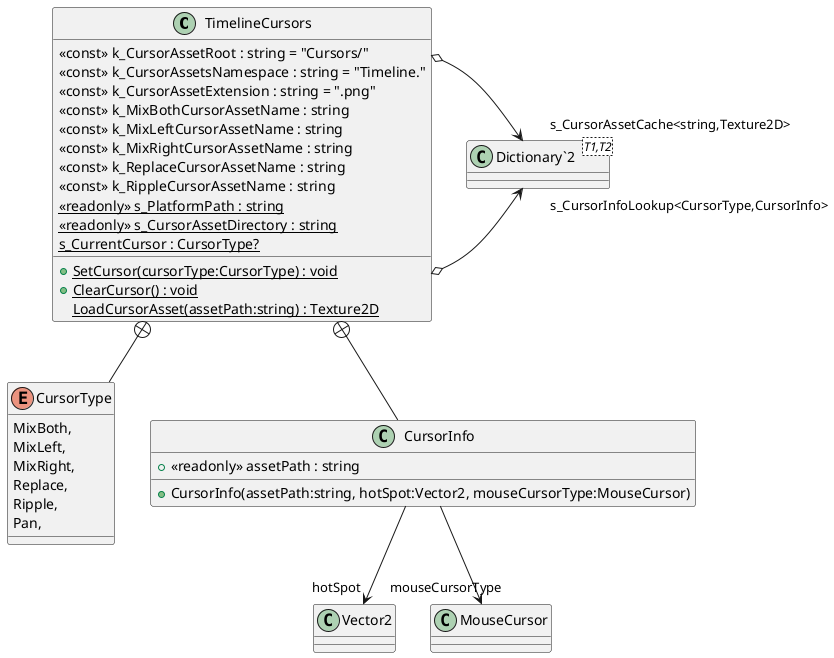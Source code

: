 @startuml
class TimelineCursors {
    <<const>> k_CursorAssetRoot : string = "Cursors/"
    <<const>> k_CursorAssetsNamespace : string = "Timeline."
    <<const>> k_CursorAssetExtension : string = ".png"
    <<const>> k_MixBothCursorAssetName : string
    <<const>> k_MixLeftCursorAssetName : string
    <<const>> k_MixRightCursorAssetName : string
    <<const>> k_ReplaceCursorAssetName : string
    <<const>> k_RippleCursorAssetName : string
    {static} <<readonly>> s_PlatformPath : string
    {static} <<readonly>> s_CursorAssetDirectory : string
    {static} s_CurrentCursor : CursorType?
    + {static} SetCursor(cursorType:CursorType) : void
    + {static} ClearCursor() : void
    {static} LoadCursorAsset(assetPath:string) : Texture2D
}
enum CursorType {
    MixBoth,
    MixLeft,
    MixRight,
    Replace,
    Ripple,
    Pan,
}
class CursorInfo {
    + <<readonly>> assetPath : string
    + CursorInfo(assetPath:string, hotSpot:Vector2, mouseCursorType:MouseCursor)
}
class "Dictionary`2"<T1,T2> {
}
TimelineCursors o-> "s_CursorInfoLookup<CursorType,CursorInfo>" "Dictionary`2"
TimelineCursors o-> "s_CursorAssetCache<string,Texture2D>" "Dictionary`2"
TimelineCursors +-- CursorType
TimelineCursors +-- CursorInfo
CursorInfo --> "hotSpot" Vector2
CursorInfo --> "mouseCursorType" MouseCursor
@enduml
